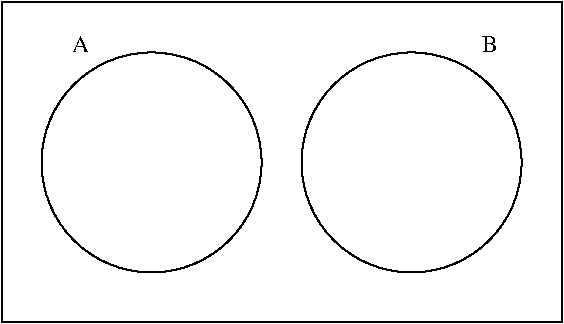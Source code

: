 #FIG 3.2
Landscape
Center
Inches
Letter  
100.00
Single
-2
1200 2
1 3 0 1 0 7 50 -1 -1 0.000 1 0.0000 5475 2400 825 825 5475 2400 5475 3225
1 3 0 1 0 7 50 -1 -1 0.000 1 0.0000 3525 2400 825 825 3525 2400 3525 3225
2 2 0 1 0 7 50 -1 -1 0.000 0 0 -1 0 0 5
	 2400 1200 6600 1200 6600 3600 2400 3600 2400 1200
4 0 0 50 -1 0 12 0.0000 2 135 135 2925 1575 A\001
4 0 0 50 -1 0 12 0.0000 2 135 120 6000 1575 B\001
